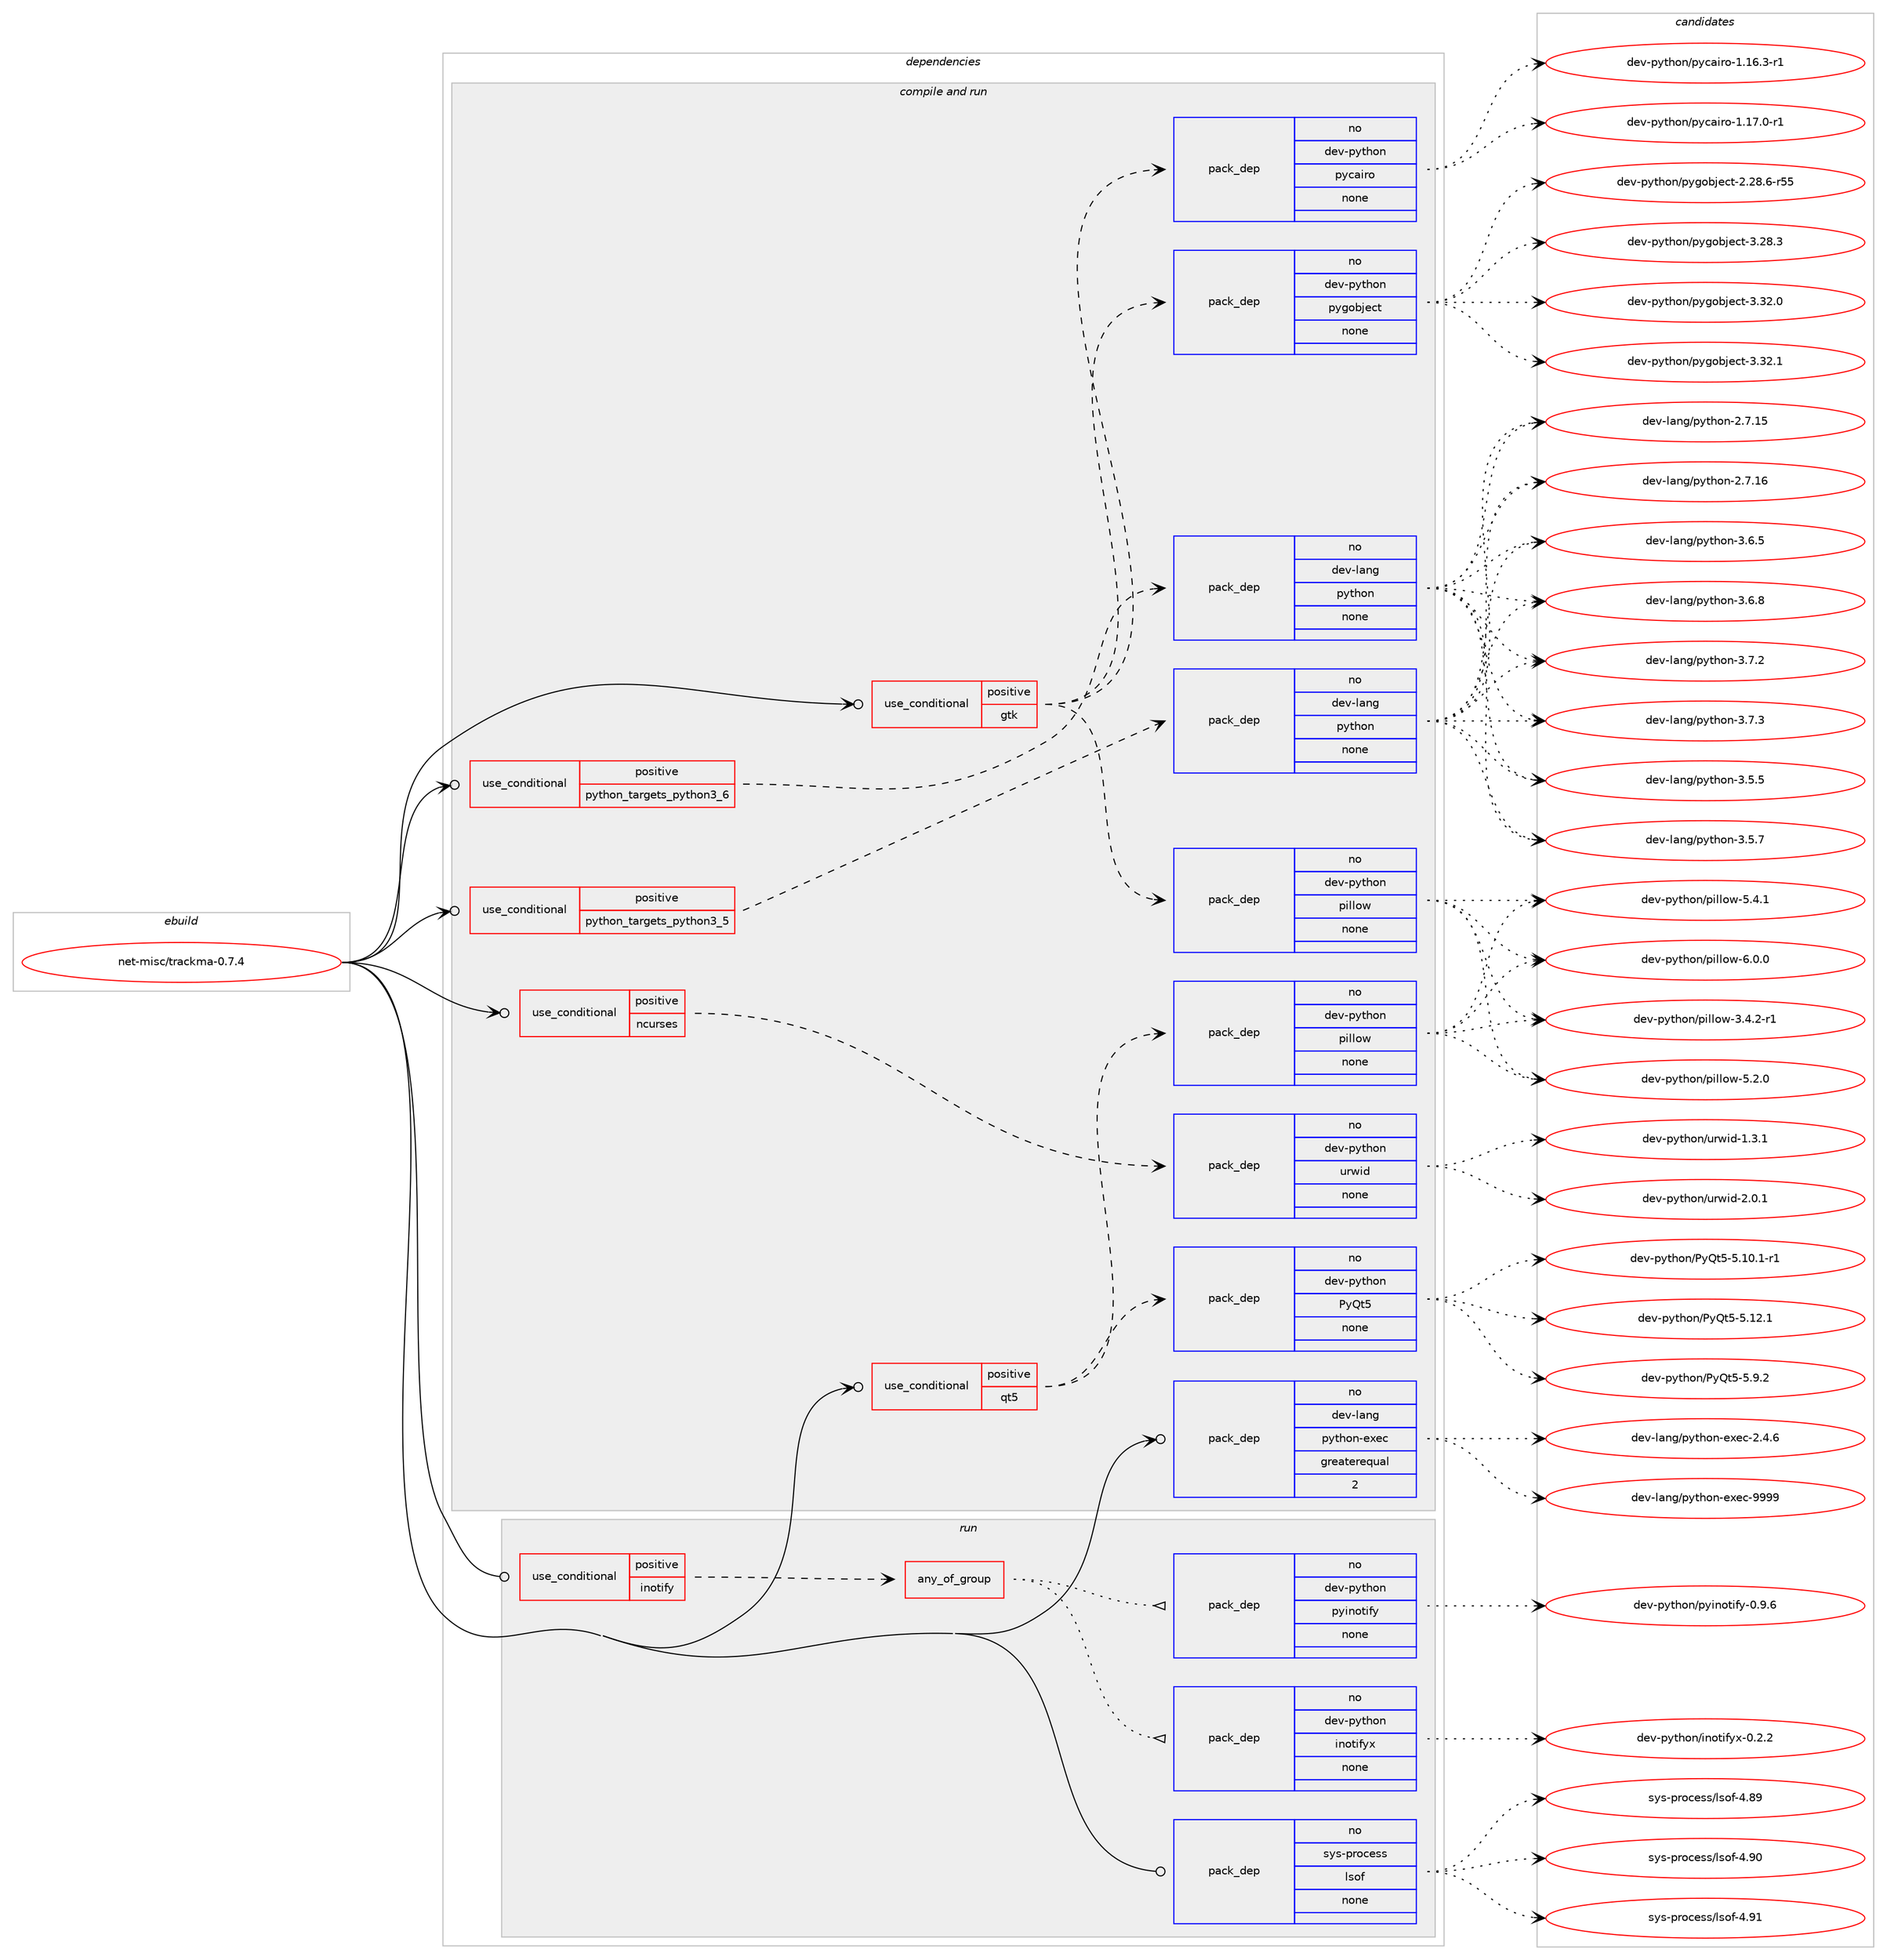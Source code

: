digraph prolog {

# *************
# Graph options
# *************

newrank=true;
concentrate=true;
compound=true;
graph [rankdir=LR,fontname=Helvetica,fontsize=10,ranksep=1.5];#, ranksep=2.5, nodesep=0.2];
edge  [arrowhead=vee];
node  [fontname=Helvetica,fontsize=10];

# **********
# The ebuild
# **********

subgraph cluster_leftcol {
color=gray;
rank=same;
label=<<i>ebuild</i>>;
id [label="net-misc/trackma-0.7.4", color=red, width=4, href="../net-misc/trackma-0.7.4.svg"];
}

# ****************
# The dependencies
# ****************

subgraph cluster_midcol {
color=gray;
label=<<i>dependencies</i>>;
subgraph cluster_compile {
fillcolor="#eeeeee";
style=filled;
label=<<i>compile</i>>;
}
subgraph cluster_compileandrun {
fillcolor="#eeeeee";
style=filled;
label=<<i>compile and run</i>>;
subgraph cond889 {
dependency3741 [label=<<TABLE BORDER="0" CELLBORDER="1" CELLSPACING="0" CELLPADDING="4"><TR><TD ROWSPAN="3" CELLPADDING="10">use_conditional</TD></TR><TR><TD>positive</TD></TR><TR><TD>gtk</TD></TR></TABLE>>, shape=none, color=red];
subgraph pack2791 {
dependency3742 [label=<<TABLE BORDER="0" CELLBORDER="1" CELLSPACING="0" CELLPADDING="4" WIDTH="220"><TR><TD ROWSPAN="6" CELLPADDING="30">pack_dep</TD></TR><TR><TD WIDTH="110">no</TD></TR><TR><TD>dev-python</TD></TR><TR><TD>pygobject</TD></TR><TR><TD>none</TD></TR><TR><TD></TD></TR></TABLE>>, shape=none, color=blue];
}
dependency3741:e -> dependency3742:w [weight=20,style="dashed",arrowhead="vee"];
subgraph pack2792 {
dependency3743 [label=<<TABLE BORDER="0" CELLBORDER="1" CELLSPACING="0" CELLPADDING="4" WIDTH="220"><TR><TD ROWSPAN="6" CELLPADDING="30">pack_dep</TD></TR><TR><TD WIDTH="110">no</TD></TR><TR><TD>dev-python</TD></TR><TR><TD>pycairo</TD></TR><TR><TD>none</TD></TR><TR><TD></TD></TR></TABLE>>, shape=none, color=blue];
}
dependency3741:e -> dependency3743:w [weight=20,style="dashed",arrowhead="vee"];
subgraph pack2793 {
dependency3744 [label=<<TABLE BORDER="0" CELLBORDER="1" CELLSPACING="0" CELLPADDING="4" WIDTH="220"><TR><TD ROWSPAN="6" CELLPADDING="30">pack_dep</TD></TR><TR><TD WIDTH="110">no</TD></TR><TR><TD>dev-python</TD></TR><TR><TD>pillow</TD></TR><TR><TD>none</TD></TR><TR><TD></TD></TR></TABLE>>, shape=none, color=blue];
}
dependency3741:e -> dependency3744:w [weight=20,style="dashed",arrowhead="vee"];
}
id:e -> dependency3741:w [weight=20,style="solid",arrowhead="odotvee"];
subgraph cond890 {
dependency3745 [label=<<TABLE BORDER="0" CELLBORDER="1" CELLSPACING="0" CELLPADDING="4"><TR><TD ROWSPAN="3" CELLPADDING="10">use_conditional</TD></TR><TR><TD>positive</TD></TR><TR><TD>ncurses</TD></TR></TABLE>>, shape=none, color=red];
subgraph pack2794 {
dependency3746 [label=<<TABLE BORDER="0" CELLBORDER="1" CELLSPACING="0" CELLPADDING="4" WIDTH="220"><TR><TD ROWSPAN="6" CELLPADDING="30">pack_dep</TD></TR><TR><TD WIDTH="110">no</TD></TR><TR><TD>dev-python</TD></TR><TR><TD>urwid</TD></TR><TR><TD>none</TD></TR><TR><TD></TD></TR></TABLE>>, shape=none, color=blue];
}
dependency3745:e -> dependency3746:w [weight=20,style="dashed",arrowhead="vee"];
}
id:e -> dependency3745:w [weight=20,style="solid",arrowhead="odotvee"];
subgraph cond891 {
dependency3747 [label=<<TABLE BORDER="0" CELLBORDER="1" CELLSPACING="0" CELLPADDING="4"><TR><TD ROWSPAN="3" CELLPADDING="10">use_conditional</TD></TR><TR><TD>positive</TD></TR><TR><TD>python_targets_python3_5</TD></TR></TABLE>>, shape=none, color=red];
subgraph pack2795 {
dependency3748 [label=<<TABLE BORDER="0" CELLBORDER="1" CELLSPACING="0" CELLPADDING="4" WIDTH="220"><TR><TD ROWSPAN="6" CELLPADDING="30">pack_dep</TD></TR><TR><TD WIDTH="110">no</TD></TR><TR><TD>dev-lang</TD></TR><TR><TD>python</TD></TR><TR><TD>none</TD></TR><TR><TD></TD></TR></TABLE>>, shape=none, color=blue];
}
dependency3747:e -> dependency3748:w [weight=20,style="dashed",arrowhead="vee"];
}
id:e -> dependency3747:w [weight=20,style="solid",arrowhead="odotvee"];
subgraph cond892 {
dependency3749 [label=<<TABLE BORDER="0" CELLBORDER="1" CELLSPACING="0" CELLPADDING="4"><TR><TD ROWSPAN="3" CELLPADDING="10">use_conditional</TD></TR><TR><TD>positive</TD></TR><TR><TD>python_targets_python3_6</TD></TR></TABLE>>, shape=none, color=red];
subgraph pack2796 {
dependency3750 [label=<<TABLE BORDER="0" CELLBORDER="1" CELLSPACING="0" CELLPADDING="4" WIDTH="220"><TR><TD ROWSPAN="6" CELLPADDING="30">pack_dep</TD></TR><TR><TD WIDTH="110">no</TD></TR><TR><TD>dev-lang</TD></TR><TR><TD>python</TD></TR><TR><TD>none</TD></TR><TR><TD></TD></TR></TABLE>>, shape=none, color=blue];
}
dependency3749:e -> dependency3750:w [weight=20,style="dashed",arrowhead="vee"];
}
id:e -> dependency3749:w [weight=20,style="solid",arrowhead="odotvee"];
subgraph cond893 {
dependency3751 [label=<<TABLE BORDER="0" CELLBORDER="1" CELLSPACING="0" CELLPADDING="4"><TR><TD ROWSPAN="3" CELLPADDING="10">use_conditional</TD></TR><TR><TD>positive</TD></TR><TR><TD>qt5</TD></TR></TABLE>>, shape=none, color=red];
subgraph pack2797 {
dependency3752 [label=<<TABLE BORDER="0" CELLBORDER="1" CELLSPACING="0" CELLPADDING="4" WIDTH="220"><TR><TD ROWSPAN="6" CELLPADDING="30">pack_dep</TD></TR><TR><TD WIDTH="110">no</TD></TR><TR><TD>dev-python</TD></TR><TR><TD>PyQt5</TD></TR><TR><TD>none</TD></TR><TR><TD></TD></TR></TABLE>>, shape=none, color=blue];
}
dependency3751:e -> dependency3752:w [weight=20,style="dashed",arrowhead="vee"];
subgraph pack2798 {
dependency3753 [label=<<TABLE BORDER="0" CELLBORDER="1" CELLSPACING="0" CELLPADDING="4" WIDTH="220"><TR><TD ROWSPAN="6" CELLPADDING="30">pack_dep</TD></TR><TR><TD WIDTH="110">no</TD></TR><TR><TD>dev-python</TD></TR><TR><TD>pillow</TD></TR><TR><TD>none</TD></TR><TR><TD></TD></TR></TABLE>>, shape=none, color=blue];
}
dependency3751:e -> dependency3753:w [weight=20,style="dashed",arrowhead="vee"];
}
id:e -> dependency3751:w [weight=20,style="solid",arrowhead="odotvee"];
subgraph pack2799 {
dependency3754 [label=<<TABLE BORDER="0" CELLBORDER="1" CELLSPACING="0" CELLPADDING="4" WIDTH="220"><TR><TD ROWSPAN="6" CELLPADDING="30">pack_dep</TD></TR><TR><TD WIDTH="110">no</TD></TR><TR><TD>dev-lang</TD></TR><TR><TD>python-exec</TD></TR><TR><TD>greaterequal</TD></TR><TR><TD>2</TD></TR></TABLE>>, shape=none, color=blue];
}
id:e -> dependency3754:w [weight=20,style="solid",arrowhead="odotvee"];
}
subgraph cluster_run {
fillcolor="#eeeeee";
style=filled;
label=<<i>run</i>>;
subgraph cond894 {
dependency3755 [label=<<TABLE BORDER="0" CELLBORDER="1" CELLSPACING="0" CELLPADDING="4"><TR><TD ROWSPAN="3" CELLPADDING="10">use_conditional</TD></TR><TR><TD>positive</TD></TR><TR><TD>inotify</TD></TR></TABLE>>, shape=none, color=red];
subgraph any48 {
dependency3756 [label=<<TABLE BORDER="0" CELLBORDER="1" CELLSPACING="0" CELLPADDING="4"><TR><TD CELLPADDING="10">any_of_group</TD></TR></TABLE>>, shape=none, color=red];subgraph pack2800 {
dependency3757 [label=<<TABLE BORDER="0" CELLBORDER="1" CELLSPACING="0" CELLPADDING="4" WIDTH="220"><TR><TD ROWSPAN="6" CELLPADDING="30">pack_dep</TD></TR><TR><TD WIDTH="110">no</TD></TR><TR><TD>dev-python</TD></TR><TR><TD>inotifyx</TD></TR><TR><TD>none</TD></TR><TR><TD></TD></TR></TABLE>>, shape=none, color=blue];
}
dependency3756:e -> dependency3757:w [weight=20,style="dotted",arrowhead="oinv"];
subgraph pack2801 {
dependency3758 [label=<<TABLE BORDER="0" CELLBORDER="1" CELLSPACING="0" CELLPADDING="4" WIDTH="220"><TR><TD ROWSPAN="6" CELLPADDING="30">pack_dep</TD></TR><TR><TD WIDTH="110">no</TD></TR><TR><TD>dev-python</TD></TR><TR><TD>pyinotify</TD></TR><TR><TD>none</TD></TR><TR><TD></TD></TR></TABLE>>, shape=none, color=blue];
}
dependency3756:e -> dependency3758:w [weight=20,style="dotted",arrowhead="oinv"];
}
dependency3755:e -> dependency3756:w [weight=20,style="dashed",arrowhead="vee"];
}
id:e -> dependency3755:w [weight=20,style="solid",arrowhead="odot"];
subgraph pack2802 {
dependency3759 [label=<<TABLE BORDER="0" CELLBORDER="1" CELLSPACING="0" CELLPADDING="4" WIDTH="220"><TR><TD ROWSPAN="6" CELLPADDING="30">pack_dep</TD></TR><TR><TD WIDTH="110">no</TD></TR><TR><TD>sys-process</TD></TR><TR><TD>lsof</TD></TR><TR><TD>none</TD></TR><TR><TD></TD></TR></TABLE>>, shape=none, color=blue];
}
id:e -> dependency3759:w [weight=20,style="solid",arrowhead="odot"];
}
}

# **************
# The candidates
# **************

subgraph cluster_choices {
rank=same;
color=gray;
label=<<i>candidates</i>>;

subgraph choice2791 {
color=black;
nodesep=1;
choice1001011184511212111610411111047112121103111981061019911645504650564654451145353 [label="dev-python/pygobject-2.28.6-r55", color=red, width=4,href="../dev-python/pygobject-2.28.6-r55.svg"];
choice1001011184511212111610411111047112121103111981061019911645514650564651 [label="dev-python/pygobject-3.28.3", color=red, width=4,href="../dev-python/pygobject-3.28.3.svg"];
choice1001011184511212111610411111047112121103111981061019911645514651504648 [label="dev-python/pygobject-3.32.0", color=red, width=4,href="../dev-python/pygobject-3.32.0.svg"];
choice1001011184511212111610411111047112121103111981061019911645514651504649 [label="dev-python/pygobject-3.32.1", color=red, width=4,href="../dev-python/pygobject-3.32.1.svg"];
dependency3742:e -> choice1001011184511212111610411111047112121103111981061019911645504650564654451145353:w [style=dotted,weight="100"];
dependency3742:e -> choice1001011184511212111610411111047112121103111981061019911645514650564651:w [style=dotted,weight="100"];
dependency3742:e -> choice1001011184511212111610411111047112121103111981061019911645514651504648:w [style=dotted,weight="100"];
dependency3742:e -> choice1001011184511212111610411111047112121103111981061019911645514651504649:w [style=dotted,weight="100"];
}
subgraph choice2792 {
color=black;
nodesep=1;
choice10010111845112121116104111110471121219997105114111454946495446514511449 [label="dev-python/pycairo-1.16.3-r1", color=red, width=4,href="../dev-python/pycairo-1.16.3-r1.svg"];
choice10010111845112121116104111110471121219997105114111454946495546484511449 [label="dev-python/pycairo-1.17.0-r1", color=red, width=4,href="../dev-python/pycairo-1.17.0-r1.svg"];
dependency3743:e -> choice10010111845112121116104111110471121219997105114111454946495446514511449:w [style=dotted,weight="100"];
dependency3743:e -> choice10010111845112121116104111110471121219997105114111454946495546484511449:w [style=dotted,weight="100"];
}
subgraph choice2793 {
color=black;
nodesep=1;
choice10010111845112121116104111110471121051081081111194551465246504511449 [label="dev-python/pillow-3.4.2-r1", color=red, width=4,href="../dev-python/pillow-3.4.2-r1.svg"];
choice1001011184511212111610411111047112105108108111119455346504648 [label="dev-python/pillow-5.2.0", color=red, width=4,href="../dev-python/pillow-5.2.0.svg"];
choice1001011184511212111610411111047112105108108111119455346524649 [label="dev-python/pillow-5.4.1", color=red, width=4,href="../dev-python/pillow-5.4.1.svg"];
choice1001011184511212111610411111047112105108108111119455446484648 [label="dev-python/pillow-6.0.0", color=red, width=4,href="../dev-python/pillow-6.0.0.svg"];
dependency3744:e -> choice10010111845112121116104111110471121051081081111194551465246504511449:w [style=dotted,weight="100"];
dependency3744:e -> choice1001011184511212111610411111047112105108108111119455346504648:w [style=dotted,weight="100"];
dependency3744:e -> choice1001011184511212111610411111047112105108108111119455346524649:w [style=dotted,weight="100"];
dependency3744:e -> choice1001011184511212111610411111047112105108108111119455446484648:w [style=dotted,weight="100"];
}
subgraph choice2794 {
color=black;
nodesep=1;
choice1001011184511212111610411111047117114119105100454946514649 [label="dev-python/urwid-1.3.1", color=red, width=4,href="../dev-python/urwid-1.3.1.svg"];
choice1001011184511212111610411111047117114119105100455046484649 [label="dev-python/urwid-2.0.1", color=red, width=4,href="../dev-python/urwid-2.0.1.svg"];
dependency3746:e -> choice1001011184511212111610411111047117114119105100454946514649:w [style=dotted,weight="100"];
dependency3746:e -> choice1001011184511212111610411111047117114119105100455046484649:w [style=dotted,weight="100"];
}
subgraph choice2795 {
color=black;
nodesep=1;
choice10010111845108971101034711212111610411111045504655464953 [label="dev-lang/python-2.7.15", color=red, width=4,href="../dev-lang/python-2.7.15.svg"];
choice10010111845108971101034711212111610411111045504655464954 [label="dev-lang/python-2.7.16", color=red, width=4,href="../dev-lang/python-2.7.16.svg"];
choice100101118451089711010347112121116104111110455146534653 [label="dev-lang/python-3.5.5", color=red, width=4,href="../dev-lang/python-3.5.5.svg"];
choice100101118451089711010347112121116104111110455146534655 [label="dev-lang/python-3.5.7", color=red, width=4,href="../dev-lang/python-3.5.7.svg"];
choice100101118451089711010347112121116104111110455146544653 [label="dev-lang/python-3.6.5", color=red, width=4,href="../dev-lang/python-3.6.5.svg"];
choice100101118451089711010347112121116104111110455146544656 [label="dev-lang/python-3.6.8", color=red, width=4,href="../dev-lang/python-3.6.8.svg"];
choice100101118451089711010347112121116104111110455146554650 [label="dev-lang/python-3.7.2", color=red, width=4,href="../dev-lang/python-3.7.2.svg"];
choice100101118451089711010347112121116104111110455146554651 [label="dev-lang/python-3.7.3", color=red, width=4,href="../dev-lang/python-3.7.3.svg"];
dependency3748:e -> choice10010111845108971101034711212111610411111045504655464953:w [style=dotted,weight="100"];
dependency3748:e -> choice10010111845108971101034711212111610411111045504655464954:w [style=dotted,weight="100"];
dependency3748:e -> choice100101118451089711010347112121116104111110455146534653:w [style=dotted,weight="100"];
dependency3748:e -> choice100101118451089711010347112121116104111110455146534655:w [style=dotted,weight="100"];
dependency3748:e -> choice100101118451089711010347112121116104111110455146544653:w [style=dotted,weight="100"];
dependency3748:e -> choice100101118451089711010347112121116104111110455146544656:w [style=dotted,weight="100"];
dependency3748:e -> choice100101118451089711010347112121116104111110455146554650:w [style=dotted,weight="100"];
dependency3748:e -> choice100101118451089711010347112121116104111110455146554651:w [style=dotted,weight="100"];
}
subgraph choice2796 {
color=black;
nodesep=1;
choice10010111845108971101034711212111610411111045504655464953 [label="dev-lang/python-2.7.15", color=red, width=4,href="../dev-lang/python-2.7.15.svg"];
choice10010111845108971101034711212111610411111045504655464954 [label="dev-lang/python-2.7.16", color=red, width=4,href="../dev-lang/python-2.7.16.svg"];
choice100101118451089711010347112121116104111110455146534653 [label="dev-lang/python-3.5.5", color=red, width=4,href="../dev-lang/python-3.5.5.svg"];
choice100101118451089711010347112121116104111110455146534655 [label="dev-lang/python-3.5.7", color=red, width=4,href="../dev-lang/python-3.5.7.svg"];
choice100101118451089711010347112121116104111110455146544653 [label="dev-lang/python-3.6.5", color=red, width=4,href="../dev-lang/python-3.6.5.svg"];
choice100101118451089711010347112121116104111110455146544656 [label="dev-lang/python-3.6.8", color=red, width=4,href="../dev-lang/python-3.6.8.svg"];
choice100101118451089711010347112121116104111110455146554650 [label="dev-lang/python-3.7.2", color=red, width=4,href="../dev-lang/python-3.7.2.svg"];
choice100101118451089711010347112121116104111110455146554651 [label="dev-lang/python-3.7.3", color=red, width=4,href="../dev-lang/python-3.7.3.svg"];
dependency3750:e -> choice10010111845108971101034711212111610411111045504655464953:w [style=dotted,weight="100"];
dependency3750:e -> choice10010111845108971101034711212111610411111045504655464954:w [style=dotted,weight="100"];
dependency3750:e -> choice100101118451089711010347112121116104111110455146534653:w [style=dotted,weight="100"];
dependency3750:e -> choice100101118451089711010347112121116104111110455146534655:w [style=dotted,weight="100"];
dependency3750:e -> choice100101118451089711010347112121116104111110455146544653:w [style=dotted,weight="100"];
dependency3750:e -> choice100101118451089711010347112121116104111110455146544656:w [style=dotted,weight="100"];
dependency3750:e -> choice100101118451089711010347112121116104111110455146554650:w [style=dotted,weight="100"];
dependency3750:e -> choice100101118451089711010347112121116104111110455146554651:w [style=dotted,weight="100"];
}
subgraph choice2797 {
color=black;
nodesep=1;
choice1001011184511212111610411111047801218111653455346494846494511449 [label="dev-python/PyQt5-5.10.1-r1", color=red, width=4,href="../dev-python/PyQt5-5.10.1-r1.svg"];
choice100101118451121211161041111104780121811165345534649504649 [label="dev-python/PyQt5-5.12.1", color=red, width=4,href="../dev-python/PyQt5-5.12.1.svg"];
choice1001011184511212111610411111047801218111653455346574650 [label="dev-python/PyQt5-5.9.2", color=red, width=4,href="../dev-python/PyQt5-5.9.2.svg"];
dependency3752:e -> choice1001011184511212111610411111047801218111653455346494846494511449:w [style=dotted,weight="100"];
dependency3752:e -> choice100101118451121211161041111104780121811165345534649504649:w [style=dotted,weight="100"];
dependency3752:e -> choice1001011184511212111610411111047801218111653455346574650:w [style=dotted,weight="100"];
}
subgraph choice2798 {
color=black;
nodesep=1;
choice10010111845112121116104111110471121051081081111194551465246504511449 [label="dev-python/pillow-3.4.2-r1", color=red, width=4,href="../dev-python/pillow-3.4.2-r1.svg"];
choice1001011184511212111610411111047112105108108111119455346504648 [label="dev-python/pillow-5.2.0", color=red, width=4,href="../dev-python/pillow-5.2.0.svg"];
choice1001011184511212111610411111047112105108108111119455346524649 [label="dev-python/pillow-5.4.1", color=red, width=4,href="../dev-python/pillow-5.4.1.svg"];
choice1001011184511212111610411111047112105108108111119455446484648 [label="dev-python/pillow-6.0.0", color=red, width=4,href="../dev-python/pillow-6.0.0.svg"];
dependency3753:e -> choice10010111845112121116104111110471121051081081111194551465246504511449:w [style=dotted,weight="100"];
dependency3753:e -> choice1001011184511212111610411111047112105108108111119455346504648:w [style=dotted,weight="100"];
dependency3753:e -> choice1001011184511212111610411111047112105108108111119455346524649:w [style=dotted,weight="100"];
dependency3753:e -> choice1001011184511212111610411111047112105108108111119455446484648:w [style=dotted,weight="100"];
}
subgraph choice2799 {
color=black;
nodesep=1;
choice1001011184510897110103471121211161041111104510112010199455046524654 [label="dev-lang/python-exec-2.4.6", color=red, width=4,href="../dev-lang/python-exec-2.4.6.svg"];
choice10010111845108971101034711212111610411111045101120101994557575757 [label="dev-lang/python-exec-9999", color=red, width=4,href="../dev-lang/python-exec-9999.svg"];
dependency3754:e -> choice1001011184510897110103471121211161041111104510112010199455046524654:w [style=dotted,weight="100"];
dependency3754:e -> choice10010111845108971101034711212111610411111045101120101994557575757:w [style=dotted,weight="100"];
}
subgraph choice2800 {
color=black;
nodesep=1;
choice1001011184511212111610411111047105110111116105102121120454846504650 [label="dev-python/inotifyx-0.2.2", color=red, width=4,href="../dev-python/inotifyx-0.2.2.svg"];
dependency3757:e -> choice1001011184511212111610411111047105110111116105102121120454846504650:w [style=dotted,weight="100"];
}
subgraph choice2801 {
color=black;
nodesep=1;
choice1001011184511212111610411111047112121105110111116105102121454846574654 [label="dev-python/pyinotify-0.9.6", color=red, width=4,href="../dev-python/pyinotify-0.9.6.svg"];
dependency3758:e -> choice1001011184511212111610411111047112121105110111116105102121454846574654:w [style=dotted,weight="100"];
}
subgraph choice2802 {
color=black;
nodesep=1;
choice1151211154511211411199101115115471081151111024552465657 [label="sys-process/lsof-4.89", color=red, width=4,href="../sys-process/lsof-4.89.svg"];
choice1151211154511211411199101115115471081151111024552465748 [label="sys-process/lsof-4.90", color=red, width=4,href="../sys-process/lsof-4.90.svg"];
choice1151211154511211411199101115115471081151111024552465749 [label="sys-process/lsof-4.91", color=red, width=4,href="../sys-process/lsof-4.91.svg"];
dependency3759:e -> choice1151211154511211411199101115115471081151111024552465657:w [style=dotted,weight="100"];
dependency3759:e -> choice1151211154511211411199101115115471081151111024552465748:w [style=dotted,weight="100"];
dependency3759:e -> choice1151211154511211411199101115115471081151111024552465749:w [style=dotted,weight="100"];
}
}

}
